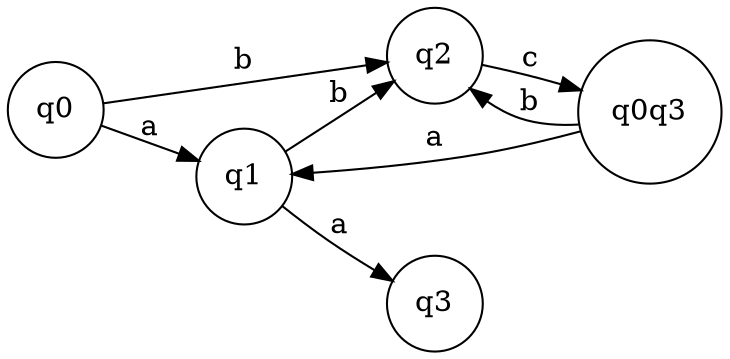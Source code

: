 digraph finite_state_machine {
	rankdir=LR size="8,5"
	node [shape=circle]
	q0 -> q1 [label=a]
	node [shape=circle]
	q0 -> q2 [label=b]
	node [shape=circle]
	q1 -> q2 [label=b]
	node [shape=circle]
	q1 -> q3 [label=a]
	node [shape=circle]
	q2 -> q0q3 [label=c]
	node [shape=circle]
	q0q3 -> q1 [label=a]
	node [shape=circle]
	q0q3 -> q2 [label=b]
}
